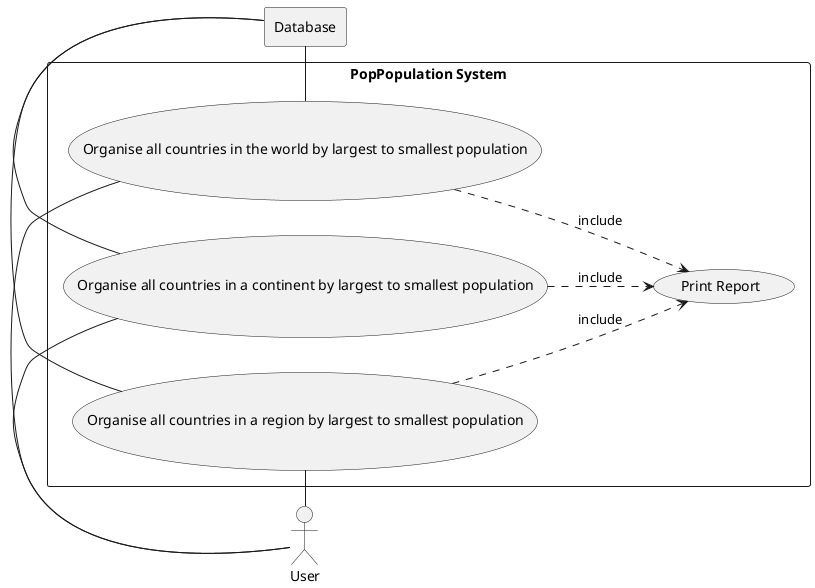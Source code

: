 @startuml
left to right direction
actor User as "User"

rectangle Database

rectangle "PopPopulation System" {
    usecase UC4 as "Organise all countries in the world by largest to smallest population"
    usecase UC5 as "Organise all countries in a continent by largest to smallest population"
    usecase UC6 as "Organise all countries in a region by largest to smallest population"
    usecase UCa as "Print Report"

    User - UC4
    User - UC5
    User - UC6
    UC4 ..> UCa : include
    UC5 ..> UCa : include
    UC6 ..> UCa : include
    UC4 - Database
    UC5 - Database
    UC6 - Database
}

@enduml